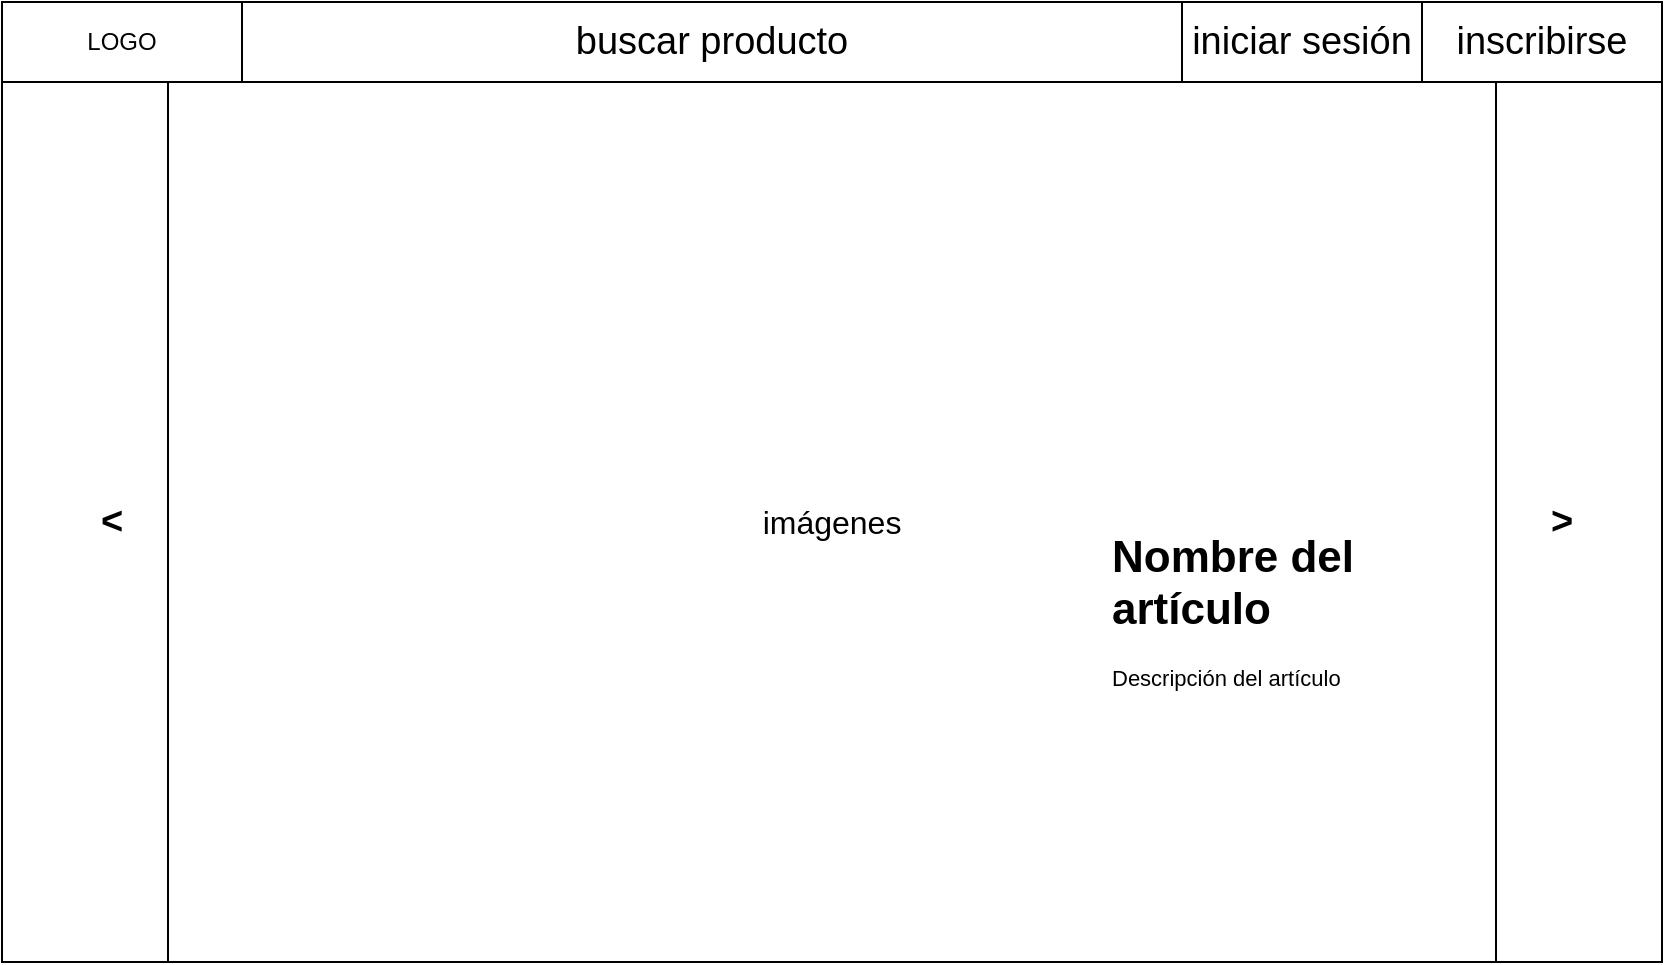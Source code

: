 <mxfile version="17.4.6" type="github">
  <diagram id="_pvU3qiKPnjeOf94CrRS" name="Page-1">
    <mxGraphModel dx="838" dy="421" grid="1" gridSize="10" guides="1" tooltips="1" connect="1" arrows="1" fold="1" page="1" pageScale="1" pageWidth="827" pageHeight="1169" math="0" shadow="0">
      <root>
        <mxCell id="0" />
        <mxCell id="1" parent="0" />
        <mxCell id="qT4BRedXNRRN71QvwEtK-4" value="LOGO" style="rounded=0;whiteSpace=wrap;html=1;" vertex="1" parent="1">
          <mxGeometry width="120" height="40" as="geometry" />
        </mxCell>
        <mxCell id="qT4BRedXNRRN71QvwEtK-10" value="&lt;font size=&quot;3&quot;&gt;imágenes&lt;/font&gt;" style="shape=process;whiteSpace=wrap;html=1;backgroundOutline=1;gradientDirection=south;fillColor=#FFFFFF;strokeColor=#000000;" vertex="1" parent="1">
          <mxGeometry y="40" width="830" height="440" as="geometry" />
        </mxCell>
        <mxCell id="qT4BRedXNRRN71QvwEtK-15" value="&amp;lt;" style="text;html=1;strokeColor=none;fillColor=none;align=center;verticalAlign=middle;whiteSpace=wrap;rounded=0;fontSize=19;fontStyle=1" vertex="1" parent="1">
          <mxGeometry x="30" y="245" width="50" height="30" as="geometry" />
        </mxCell>
        <mxCell id="qT4BRedXNRRN71QvwEtK-16" value="&lt;h1&gt;Nombre del artículo&lt;/h1&gt;&lt;p&gt;Descripción del artículo&lt;/p&gt;" style="text;html=1;strokeColor=none;fillColor=none;spacing=5;spacingTop=-20;whiteSpace=wrap;overflow=hidden;rounded=0;fontSize=11;" vertex="1" parent="1">
          <mxGeometry x="550" y="260" width="190" height="210" as="geometry" />
        </mxCell>
        <mxCell id="qT4BRedXNRRN71QvwEtK-17" value="&amp;gt;" style="text;html=1;strokeColor=none;fillColor=none;align=center;verticalAlign=middle;whiteSpace=wrap;rounded=0;fontSize=19;fontStyle=1" vertex="1" parent="1">
          <mxGeometry x="750" y="245" width="60" height="30" as="geometry" />
        </mxCell>
        <mxCell id="qT4BRedXNRRN71QvwEtK-18" value="inscribirse" style="rounded=0;whiteSpace=wrap;html=1;fontSize=19;strokeColor=#000000;fillColor=#FFFFFF;gradientColor=#ffffff;gradientDirection=south;" vertex="1" parent="1">
          <mxGeometry x="710" width="120" height="40" as="geometry" />
        </mxCell>
        <mxCell id="qT4BRedXNRRN71QvwEtK-19" value="iniciar sesión" style="rounded=0;whiteSpace=wrap;html=1;fontSize=19;strokeColor=#000000;fillColor=#FFFFFF;gradientColor=#ffffff;gradientDirection=south;" vertex="1" parent="1">
          <mxGeometry x="590" width="120" height="40" as="geometry" />
        </mxCell>
        <mxCell id="qT4BRedXNRRN71QvwEtK-20" value="buscar producto" style="rounded=0;whiteSpace=wrap;html=1;fontSize=19;strokeColor=#000000;fillColor=#FFFFFF;gradientColor=#ffffff;gradientDirection=south;" vertex="1" parent="1">
          <mxGeometry x="120" width="470" height="40" as="geometry" />
        </mxCell>
      </root>
    </mxGraphModel>
  </diagram>
</mxfile>
